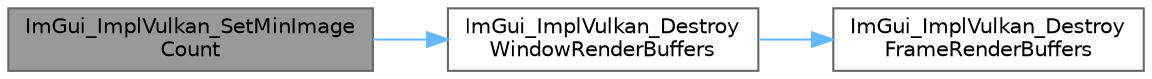 digraph "ImGui_ImplVulkan_SetMinImageCount"
{
 // LATEX_PDF_SIZE
  bgcolor="transparent";
  edge [fontname=Helvetica,fontsize=10,labelfontname=Helvetica,labelfontsize=10];
  node [fontname=Helvetica,fontsize=10,shape=box,height=0.2,width=0.4];
  rankdir="LR";
  Node1 [id="Node000001",label="ImGui_ImplVulkan_SetMinImage\lCount",height=0.2,width=0.4,color="gray40", fillcolor="grey60", style="filled", fontcolor="black",tooltip=" "];
  Node1 -> Node2 [id="edge1_Node000001_Node000002",color="steelblue1",style="solid",tooltip=" "];
  Node2 [id="Node000002",label="ImGui_ImplVulkan_Destroy\lWindowRenderBuffers",height=0.2,width=0.4,color="grey40", fillcolor="white", style="filled",URL="$imgui__impl__vulkan_8cpp.html#ae1271c0808a7961eec36e864613f2e1d",tooltip=" "];
  Node2 -> Node3 [id="edge2_Node000002_Node000003",color="steelblue1",style="solid",tooltip=" "];
  Node3 [id="Node000003",label="ImGui_ImplVulkan_Destroy\lFrameRenderBuffers",height=0.2,width=0.4,color="grey40", fillcolor="white", style="filled",URL="$imgui__impl__vulkan_8cpp.html#ab6821285fa7713417f41013b4efd91ff",tooltip=" "];
}
